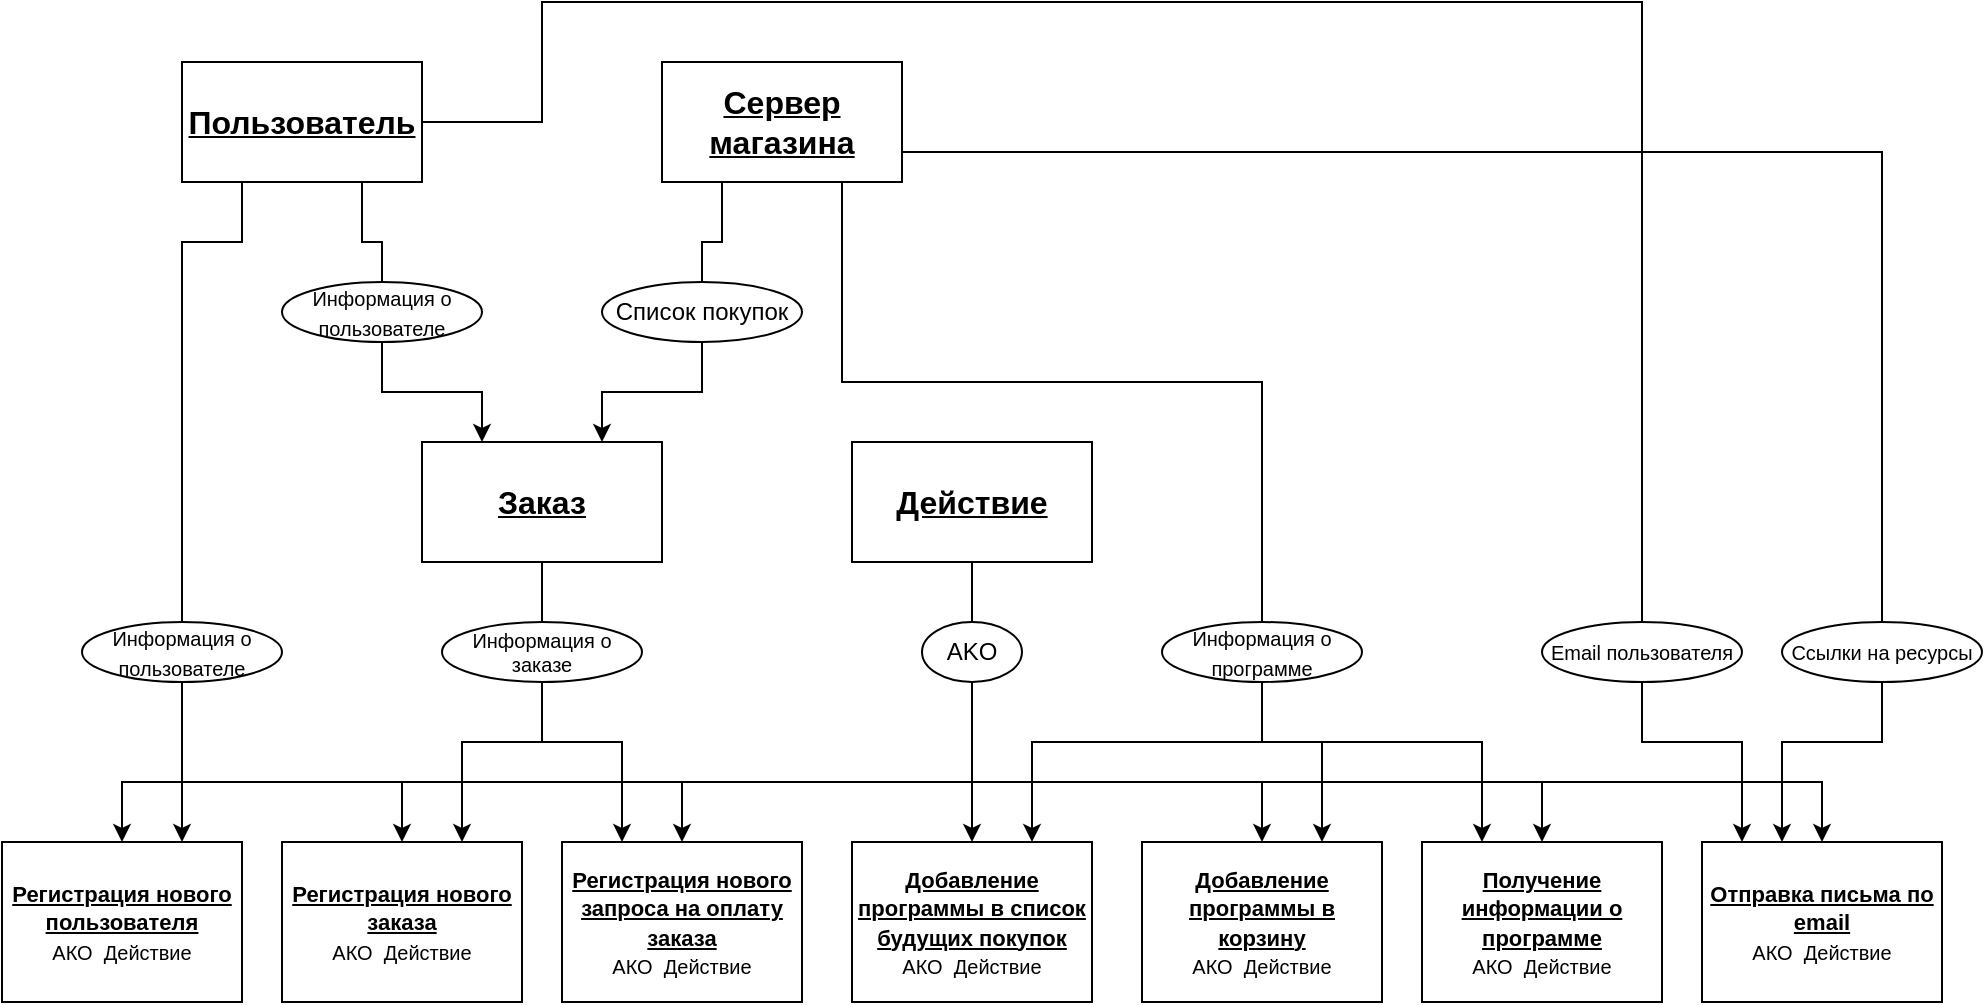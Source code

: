 <mxfile version="24.2.5" type="device">
  <diagram name="Page-1" id="B-fPRnZTQ6CqEJHKuXPp">
    <mxGraphModel dx="1031" dy="672" grid="1" gridSize="10" guides="1" tooltips="1" connect="1" arrows="1" fold="1" page="1" pageScale="1" pageWidth="850" pageHeight="1100" math="0" shadow="0">
      <root>
        <mxCell id="0" />
        <mxCell id="1" parent="0" />
        <mxCell id="Jspjp5LVAbDZZTOTmRM1-1" value="&lt;span style=&quot;font-size: 16px;&quot;&gt;&lt;b&gt;&lt;u&gt;Действие&lt;/u&gt;&lt;/b&gt;&lt;/span&gt;" style="rounded=0;whiteSpace=wrap;html=1;" vertex="1" parent="1">
          <mxGeometry x="475" y="300" width="120" height="60" as="geometry" />
        </mxCell>
        <mxCell id="Jspjp5LVAbDZZTOTmRM1-2" value="" style="endArrow=none;html=1;rounded=0;exitX=0.5;exitY=1;exitDx=0;exitDy=0;" edge="1" parent="1" source="Jspjp5LVAbDZZTOTmRM1-4">
          <mxGeometry width="50" height="50" relative="1" as="geometry">
            <mxPoint x="515" y="380" as="sourcePoint" />
            <mxPoint x="535" y="420" as="targetPoint" />
          </mxGeometry>
        </mxCell>
        <mxCell id="Jspjp5LVAbDZZTOTmRM1-3" value="" style="endArrow=none;html=1;rounded=0;exitX=0.5;exitY=1;exitDx=0;exitDy=0;" edge="1" parent="1" source="Jspjp5LVAbDZZTOTmRM1-1" target="Jspjp5LVAbDZZTOTmRM1-4">
          <mxGeometry width="50" height="50" relative="1" as="geometry">
            <mxPoint x="535" y="380" as="sourcePoint" />
            <mxPoint x="535" y="420" as="targetPoint" />
          </mxGeometry>
        </mxCell>
        <mxCell id="Jspjp5LVAbDZZTOTmRM1-6" style="edgeStyle=orthogonalEdgeStyle;rounded=0;orthogonalLoop=1;jettySize=auto;html=1;exitX=0.5;exitY=1;exitDx=0;exitDy=0;entryX=0.5;entryY=0;entryDx=0;entryDy=0;" edge="1" parent="1" source="Jspjp5LVAbDZZTOTmRM1-4" target="Jspjp5LVAbDZZTOTmRM1-5">
          <mxGeometry relative="1" as="geometry" />
        </mxCell>
        <mxCell id="Jspjp5LVAbDZZTOTmRM1-14" style="edgeStyle=orthogonalEdgeStyle;rounded=0;orthogonalLoop=1;jettySize=auto;html=1;exitX=0.5;exitY=1;exitDx=0;exitDy=0;entryX=0.5;entryY=0;entryDx=0;entryDy=0;" edge="1" parent="1" source="Jspjp5LVAbDZZTOTmRM1-4" target="Jspjp5LVAbDZZTOTmRM1-7">
          <mxGeometry relative="1" as="geometry">
            <Array as="points">
              <mxPoint x="535" y="470" />
              <mxPoint x="390" y="470" />
            </Array>
          </mxGeometry>
        </mxCell>
        <mxCell id="Jspjp5LVAbDZZTOTmRM1-15" style="edgeStyle=orthogonalEdgeStyle;rounded=0;orthogonalLoop=1;jettySize=auto;html=1;exitX=0.5;exitY=1;exitDx=0;exitDy=0;entryX=0.5;entryY=0;entryDx=0;entryDy=0;" edge="1" parent="1" source="Jspjp5LVAbDZZTOTmRM1-4" target="Jspjp5LVAbDZZTOTmRM1-8">
          <mxGeometry relative="1" as="geometry">
            <Array as="points">
              <mxPoint x="535" y="470" />
              <mxPoint x="250" y="470" />
            </Array>
          </mxGeometry>
        </mxCell>
        <mxCell id="Jspjp5LVAbDZZTOTmRM1-16" style="edgeStyle=orthogonalEdgeStyle;rounded=0;orthogonalLoop=1;jettySize=auto;html=1;exitX=0.5;exitY=1;exitDx=0;exitDy=0;entryX=0.5;entryY=0;entryDx=0;entryDy=0;" edge="1" parent="1" source="Jspjp5LVAbDZZTOTmRM1-4" target="Jspjp5LVAbDZZTOTmRM1-9">
          <mxGeometry relative="1" as="geometry">
            <Array as="points">
              <mxPoint x="535" y="470" />
              <mxPoint x="110" y="470" />
            </Array>
          </mxGeometry>
        </mxCell>
        <mxCell id="Jspjp5LVAbDZZTOTmRM1-17" style="edgeStyle=orthogonalEdgeStyle;rounded=0;orthogonalLoop=1;jettySize=auto;html=1;exitX=0.5;exitY=1;exitDx=0;exitDy=0;entryX=0.5;entryY=0;entryDx=0;entryDy=0;" edge="1" parent="1" source="Jspjp5LVAbDZZTOTmRM1-4" target="Jspjp5LVAbDZZTOTmRM1-11">
          <mxGeometry relative="1" as="geometry">
            <Array as="points">
              <mxPoint x="535" y="470" />
              <mxPoint x="680" y="470" />
            </Array>
          </mxGeometry>
        </mxCell>
        <mxCell id="Jspjp5LVAbDZZTOTmRM1-18" style="edgeStyle=orthogonalEdgeStyle;rounded=0;orthogonalLoop=1;jettySize=auto;html=1;exitX=0.5;exitY=1;exitDx=0;exitDy=0;entryX=0.5;entryY=0;entryDx=0;entryDy=0;" edge="1" parent="1" source="Jspjp5LVAbDZZTOTmRM1-4" target="Jspjp5LVAbDZZTOTmRM1-12">
          <mxGeometry relative="1" as="geometry">
            <Array as="points">
              <mxPoint x="535" y="470" />
              <mxPoint x="820" y="470" />
            </Array>
          </mxGeometry>
        </mxCell>
        <mxCell id="Jspjp5LVAbDZZTOTmRM1-19" style="edgeStyle=orthogonalEdgeStyle;rounded=0;orthogonalLoop=1;jettySize=auto;html=1;exitX=0.5;exitY=1;exitDx=0;exitDy=0;entryX=0.5;entryY=0;entryDx=0;entryDy=0;" edge="1" parent="1" source="Jspjp5LVAbDZZTOTmRM1-4" target="Jspjp5LVAbDZZTOTmRM1-13">
          <mxGeometry relative="1" as="geometry">
            <Array as="points">
              <mxPoint x="535" y="470" />
              <mxPoint x="960" y="470" />
            </Array>
          </mxGeometry>
        </mxCell>
        <mxCell id="Jspjp5LVAbDZZTOTmRM1-4" value="AKO" style="ellipse;whiteSpace=wrap;html=1;" vertex="1" parent="1">
          <mxGeometry x="510" y="390" width="50" height="30" as="geometry" />
        </mxCell>
        <mxCell id="Jspjp5LVAbDZZTOTmRM1-5" value="&lt;font style=&quot;&quot;&gt;&lt;font style=&quot;font-size: 11px;&quot;&gt;&lt;b&gt;&lt;u&gt;Добавление программы в список будущих покупок&lt;/u&gt;&lt;/b&gt;&lt;/font&gt;&lt;/font&gt;&lt;div&gt;&lt;font style=&quot;&quot;&gt;&lt;font style=&quot;font-size: 10px;&quot;&gt;АКО&amp;nbsp; Действие&lt;/font&gt;&lt;/font&gt;&lt;/div&gt;" style="rounded=0;whiteSpace=wrap;html=1;" vertex="1" parent="1">
          <mxGeometry x="475" y="500" width="120" height="80" as="geometry" />
        </mxCell>
        <mxCell id="Jspjp5LVAbDZZTOTmRM1-7" value="&lt;font style=&quot;&quot;&gt;&lt;font style=&quot;font-size: 11px;&quot;&gt;&lt;b&gt;&lt;u&gt;Регистрация нового запроса на оплату заказа&lt;/u&gt;&lt;/b&gt;&lt;/font&gt;&lt;/font&gt;&lt;div&gt;&lt;font style=&quot;&quot;&gt;&lt;font style=&quot;font-size: 10px;&quot;&gt;АКО&amp;nbsp; Действие&lt;/font&gt;&lt;/font&gt;&lt;/div&gt;" style="rounded=0;whiteSpace=wrap;html=1;" vertex="1" parent="1">
          <mxGeometry x="330" y="500" width="120" height="80" as="geometry" />
        </mxCell>
        <mxCell id="Jspjp5LVAbDZZTOTmRM1-8" value="&lt;font style=&quot;&quot;&gt;&lt;font style=&quot;font-size: 11px;&quot;&gt;&lt;b&gt;&lt;u&gt;Регистрация нового заказа&lt;/u&gt;&lt;/b&gt;&lt;/font&gt;&lt;/font&gt;&lt;div&gt;&lt;font style=&quot;&quot;&gt;&lt;font style=&quot;font-size: 10px;&quot;&gt;АКО&amp;nbsp; Действие&lt;/font&gt;&lt;/font&gt;&lt;/div&gt;" style="rounded=0;whiteSpace=wrap;html=1;" vertex="1" parent="1">
          <mxGeometry x="190" y="500" width="120" height="80" as="geometry" />
        </mxCell>
        <mxCell id="Jspjp5LVAbDZZTOTmRM1-9" value="&lt;font style=&quot;&quot;&gt;&lt;font style=&quot;font-size: 11px;&quot;&gt;&lt;b&gt;&lt;u&gt;Регистрация нового пользователя&lt;/u&gt;&lt;/b&gt;&lt;/font&gt;&lt;/font&gt;&lt;div&gt;&lt;font style=&quot;&quot;&gt;&lt;font style=&quot;font-size: 10px;&quot;&gt;АКО&amp;nbsp; Действие&lt;/font&gt;&lt;/font&gt;&lt;/div&gt;" style="rounded=0;whiteSpace=wrap;html=1;" vertex="1" parent="1">
          <mxGeometry x="50" y="500" width="120" height="80" as="geometry" />
        </mxCell>
        <mxCell id="Jspjp5LVAbDZZTOTmRM1-10" value="&lt;font style=&quot;&quot;&gt;&lt;span style=&quot;font-size: 11px;&quot;&gt;&lt;b&gt;&lt;u&gt;Считывание карты&lt;/u&gt;&lt;/b&gt;&lt;/span&gt;&lt;br&gt;&lt;font style=&quot;font-size: 10px;&quot;&gt;АКО&amp;nbsp; Действие&lt;/font&gt;&lt;/font&gt;" style="rounded=0;whiteSpace=wrap;html=1;" vertex="1" parent="1">
          <mxGeometry x="620" y="500" width="120" height="80" as="geometry" />
        </mxCell>
        <mxCell id="Jspjp5LVAbDZZTOTmRM1-11" value="&lt;font style=&quot;&quot;&gt;&lt;font style=&quot;font-size: 11px;&quot;&gt;&lt;b&gt;&lt;u&gt;Добавление программы в корзину&lt;/u&gt;&lt;/b&gt;&lt;/font&gt;&lt;/font&gt;&lt;div&gt;&lt;font style=&quot;&quot;&gt;&lt;font style=&quot;font-size: 10px;&quot;&gt;АКО&amp;nbsp; Действие&lt;/font&gt;&lt;/font&gt;&lt;/div&gt;" style="rounded=0;whiteSpace=wrap;html=1;" vertex="1" parent="1">
          <mxGeometry x="620" y="500" width="120" height="80" as="geometry" />
        </mxCell>
        <mxCell id="Jspjp5LVAbDZZTOTmRM1-12" value="&lt;font style=&quot;&quot;&gt;&lt;font style=&quot;font-size: 11px;&quot;&gt;&lt;b&gt;&lt;u&gt;Получение информации о программе&lt;/u&gt;&lt;/b&gt;&lt;/font&gt;&lt;/font&gt;&lt;div&gt;&lt;font style=&quot;&quot;&gt;&lt;font style=&quot;font-size: 10px;&quot;&gt;АКО&amp;nbsp; Действие&lt;/font&gt;&lt;/font&gt;&lt;/div&gt;" style="rounded=0;whiteSpace=wrap;html=1;" vertex="1" parent="1">
          <mxGeometry x="760" y="500" width="120" height="80" as="geometry" />
        </mxCell>
        <mxCell id="Jspjp5LVAbDZZTOTmRM1-13" value="&lt;font style=&quot;&quot;&gt;&lt;font style=&quot;font-size: 11px;&quot;&gt;&lt;b&gt;&lt;u&gt;Отправка письма по email&lt;/u&gt;&lt;/b&gt;&lt;/font&gt;&lt;/font&gt;&lt;div&gt;&lt;font style=&quot;&quot;&gt;&lt;font style=&quot;font-size: 10px;&quot;&gt;АКО&amp;nbsp; Действие&lt;/font&gt;&lt;/font&gt;&lt;/div&gt;" style="rounded=0;whiteSpace=wrap;html=1;" vertex="1" parent="1">
          <mxGeometry x="900" y="500" width="120" height="80" as="geometry" />
        </mxCell>
        <mxCell id="Jspjp5LVAbDZZTOTmRM1-20" value="&lt;span style=&quot;font-size: 16px;&quot;&gt;&lt;b&gt;&lt;u&gt;Пользователь&lt;/u&gt;&lt;/b&gt;&lt;/span&gt;" style="rounded=0;whiteSpace=wrap;html=1;" vertex="1" parent="1">
          <mxGeometry x="140" y="110" width="120" height="60" as="geometry" />
        </mxCell>
        <mxCell id="Jspjp5LVAbDZZTOTmRM1-21" value="&lt;span style=&quot;font-size: 16px;&quot;&gt;&lt;b&gt;&lt;u&gt;Заказ&lt;/u&gt;&lt;/b&gt;&lt;/span&gt;" style="rounded=0;whiteSpace=wrap;html=1;" vertex="1" parent="1">
          <mxGeometry x="260" y="300" width="120" height="60" as="geometry" />
        </mxCell>
        <mxCell id="Jspjp5LVAbDZZTOTmRM1-22" value="&lt;span style=&quot;font-size: 16px;&quot;&gt;&lt;b&gt;&lt;u&gt;Сервер магазина&lt;/u&gt;&lt;/b&gt;&lt;/span&gt;" style="rounded=0;whiteSpace=wrap;html=1;" vertex="1" parent="1">
          <mxGeometry x="380" y="110" width="120" height="60" as="geometry" />
        </mxCell>
        <mxCell id="Jspjp5LVAbDZZTOTmRM1-50" style="edgeStyle=orthogonalEdgeStyle;rounded=0;orthogonalLoop=1;jettySize=auto;html=1;exitX=0.5;exitY=1;exitDx=0;exitDy=0;entryX=0.75;entryY=0;entryDx=0;entryDy=0;" edge="1" parent="1" source="Jspjp5LVAbDZZTOTmRM1-24" target="Jspjp5LVAbDZZTOTmRM1-21">
          <mxGeometry relative="1" as="geometry" />
        </mxCell>
        <mxCell id="Jspjp5LVAbDZZTOTmRM1-24" value="Список покупок" style="ellipse;whiteSpace=wrap;html=1;" vertex="1" parent="1">
          <mxGeometry x="350" y="220" width="100" height="30" as="geometry" />
        </mxCell>
        <mxCell id="Jspjp5LVAbDZZTOTmRM1-26" style="edgeStyle=orthogonalEdgeStyle;rounded=0;orthogonalLoop=1;jettySize=auto;html=1;exitX=0.5;exitY=1;exitDx=0;exitDy=0;entryX=0.75;entryY=0;entryDx=0;entryDy=0;" edge="1" parent="1" source="Jspjp5LVAbDZZTOTmRM1-25" target="Jspjp5LVAbDZZTOTmRM1-9">
          <mxGeometry relative="1" as="geometry" />
        </mxCell>
        <mxCell id="Jspjp5LVAbDZZTOTmRM1-25" value="&lt;font style=&quot;font-size: 10px;&quot;&gt;Информация о пользователе&lt;/font&gt;" style="ellipse;whiteSpace=wrap;html=1;" vertex="1" parent="1">
          <mxGeometry x="90" y="390" width="100" height="30" as="geometry" />
        </mxCell>
        <mxCell id="Jspjp5LVAbDZZTOTmRM1-28" value="" style="endArrow=none;html=1;rounded=0;entryX=0.25;entryY=1;entryDx=0;entryDy=0;exitX=0.5;exitY=0;exitDx=0;exitDy=0;" edge="1" parent="1" source="Jspjp5LVAbDZZTOTmRM1-25" target="Jspjp5LVAbDZZTOTmRM1-20">
          <mxGeometry width="50" height="50" relative="1" as="geometry">
            <mxPoint x="390" y="340" as="sourcePoint" />
            <mxPoint x="440" y="290" as="targetPoint" />
            <Array as="points">
              <mxPoint x="140" y="200" />
              <mxPoint x="170" y="200" />
            </Array>
          </mxGeometry>
        </mxCell>
        <mxCell id="Jspjp5LVAbDZZTOTmRM1-31" style="edgeStyle=orthogonalEdgeStyle;rounded=0;orthogonalLoop=1;jettySize=auto;html=1;exitX=0.5;exitY=1;exitDx=0;exitDy=0;entryX=0.25;entryY=0;entryDx=0;entryDy=0;" edge="1" parent="1" source="Jspjp5LVAbDZZTOTmRM1-29" target="Jspjp5LVAbDZZTOTmRM1-7">
          <mxGeometry relative="1" as="geometry">
            <Array as="points">
              <mxPoint x="320" y="450" />
              <mxPoint x="360" y="450" />
            </Array>
          </mxGeometry>
        </mxCell>
        <mxCell id="Jspjp5LVAbDZZTOTmRM1-32" style="edgeStyle=orthogonalEdgeStyle;rounded=0;orthogonalLoop=1;jettySize=auto;html=1;exitX=0.5;exitY=1;exitDx=0;exitDy=0;entryX=0.75;entryY=0;entryDx=0;entryDy=0;" edge="1" parent="1" source="Jspjp5LVAbDZZTOTmRM1-29" target="Jspjp5LVAbDZZTOTmRM1-8">
          <mxGeometry relative="1" as="geometry">
            <Array as="points">
              <mxPoint x="320" y="450" />
              <mxPoint x="280" y="450" />
            </Array>
          </mxGeometry>
        </mxCell>
        <mxCell id="Jspjp5LVAbDZZTOTmRM1-29" value="Информация о заказе" style="ellipse;whiteSpace=wrap;html=1;fontSize=10;" vertex="1" parent="1">
          <mxGeometry x="270" y="390" width="100" height="30" as="geometry" />
        </mxCell>
        <mxCell id="Jspjp5LVAbDZZTOTmRM1-33" value="" style="endArrow=none;html=1;rounded=0;exitX=0.5;exitY=0;exitDx=0;exitDy=0;entryX=0.5;entryY=1;entryDx=0;entryDy=0;" edge="1" parent="1" source="Jspjp5LVAbDZZTOTmRM1-29" target="Jspjp5LVAbDZZTOTmRM1-21">
          <mxGeometry width="50" height="50" relative="1" as="geometry">
            <mxPoint x="390" y="340" as="sourcePoint" />
            <mxPoint x="440" y="290" as="targetPoint" />
          </mxGeometry>
        </mxCell>
        <mxCell id="Jspjp5LVAbDZZTOTmRM1-36" style="edgeStyle=orthogonalEdgeStyle;rounded=0;orthogonalLoop=1;jettySize=auto;html=1;exitX=0.5;exitY=1;exitDx=0;exitDy=0;entryX=0.75;entryY=0;entryDx=0;entryDy=0;" edge="1" parent="1" source="Jspjp5LVAbDZZTOTmRM1-35" target="Jspjp5LVAbDZZTOTmRM1-11">
          <mxGeometry relative="1" as="geometry">
            <Array as="points">
              <mxPoint x="680" y="450" />
              <mxPoint x="710" y="450" />
            </Array>
          </mxGeometry>
        </mxCell>
        <mxCell id="Jspjp5LVAbDZZTOTmRM1-37" style="edgeStyle=orthogonalEdgeStyle;rounded=0;orthogonalLoop=1;jettySize=auto;html=1;exitX=0.5;exitY=1;exitDx=0;exitDy=0;entryX=0.75;entryY=0;entryDx=0;entryDy=0;" edge="1" parent="1" source="Jspjp5LVAbDZZTOTmRM1-35" target="Jspjp5LVAbDZZTOTmRM1-5">
          <mxGeometry relative="1" as="geometry">
            <Array as="points">
              <mxPoint x="680" y="450" />
              <mxPoint x="565" y="450" />
            </Array>
          </mxGeometry>
        </mxCell>
        <mxCell id="Jspjp5LVAbDZZTOTmRM1-38" style="edgeStyle=orthogonalEdgeStyle;rounded=0;orthogonalLoop=1;jettySize=auto;html=1;exitX=0.5;exitY=1;exitDx=0;exitDy=0;entryX=0.25;entryY=0;entryDx=0;entryDy=0;" edge="1" parent="1" source="Jspjp5LVAbDZZTOTmRM1-35" target="Jspjp5LVAbDZZTOTmRM1-12">
          <mxGeometry relative="1" as="geometry">
            <Array as="points">
              <mxPoint x="680" y="450" />
              <mxPoint x="790" y="450" />
            </Array>
          </mxGeometry>
        </mxCell>
        <mxCell id="Jspjp5LVAbDZZTOTmRM1-35" value="&lt;font style=&quot;font-size: 10px;&quot;&gt;Информация о программе&lt;/font&gt;" style="ellipse;whiteSpace=wrap;html=1;" vertex="1" parent="1">
          <mxGeometry x="630" y="390" width="100" height="30" as="geometry" />
        </mxCell>
        <mxCell id="Jspjp5LVAbDZZTOTmRM1-40" value="&lt;font style=&quot;font-size: 10px;&quot;&gt;Ссылки на ресурсы&lt;/font&gt;" style="ellipse;whiteSpace=wrap;html=1;" vertex="1" parent="1">
          <mxGeometry x="940" y="390" width="100" height="30" as="geometry" />
        </mxCell>
        <mxCell id="Jspjp5LVAbDZZTOTmRM1-43" value="Email пользователя" style="ellipse;whiteSpace=wrap;html=1;fontSize=10;" vertex="1" parent="1">
          <mxGeometry x="820" y="390" width="100" height="30" as="geometry" />
        </mxCell>
        <mxCell id="Jspjp5LVAbDZZTOTmRM1-44" style="edgeStyle=orthogonalEdgeStyle;rounded=0;orthogonalLoop=1;jettySize=auto;html=1;exitX=0.5;exitY=1;exitDx=0;exitDy=0;" edge="1" parent="1" source="Jspjp5LVAbDZZTOTmRM1-40" target="Jspjp5LVAbDZZTOTmRM1-13">
          <mxGeometry relative="1" as="geometry">
            <Array as="points">
              <mxPoint x="990" y="450" />
              <mxPoint x="940" y="450" />
            </Array>
          </mxGeometry>
        </mxCell>
        <mxCell id="Jspjp5LVAbDZZTOTmRM1-45" style="edgeStyle=orthogonalEdgeStyle;rounded=0;orthogonalLoop=1;jettySize=auto;html=1;exitX=0.5;exitY=1;exitDx=0;exitDy=0;" edge="1" parent="1" source="Jspjp5LVAbDZZTOTmRM1-43" target="Jspjp5LVAbDZZTOTmRM1-13">
          <mxGeometry relative="1" as="geometry">
            <Array as="points">
              <mxPoint x="870" y="450" />
              <mxPoint x="920" y="450" />
            </Array>
          </mxGeometry>
        </mxCell>
        <mxCell id="Jspjp5LVAbDZZTOTmRM1-49" style="edgeStyle=orthogonalEdgeStyle;rounded=0;orthogonalLoop=1;jettySize=auto;html=1;exitX=0.5;exitY=1;exitDx=0;exitDy=0;entryX=0.25;entryY=0;entryDx=0;entryDy=0;" edge="1" parent="1" source="Jspjp5LVAbDZZTOTmRM1-47" target="Jspjp5LVAbDZZTOTmRM1-21">
          <mxGeometry relative="1" as="geometry" />
        </mxCell>
        <mxCell id="Jspjp5LVAbDZZTOTmRM1-47" value="&lt;font style=&quot;font-size: 10px;&quot;&gt;Информация о пользователе&lt;/font&gt;" style="ellipse;whiteSpace=wrap;html=1;" vertex="1" parent="1">
          <mxGeometry x="190" y="220" width="100" height="30" as="geometry" />
        </mxCell>
        <mxCell id="Jspjp5LVAbDZZTOTmRM1-51" value="" style="endArrow=none;html=1;rounded=0;exitX=0.5;exitY=0;exitDx=0;exitDy=0;entryX=0.75;entryY=1;entryDx=0;entryDy=0;" edge="1" parent="1" source="Jspjp5LVAbDZZTOTmRM1-47" target="Jspjp5LVAbDZZTOTmRM1-20">
          <mxGeometry width="50" height="50" relative="1" as="geometry">
            <mxPoint x="530" y="430" as="sourcePoint" />
            <mxPoint x="580" y="380" as="targetPoint" />
            <Array as="points">
              <mxPoint x="240" y="200" />
              <mxPoint x="230" y="200" />
            </Array>
          </mxGeometry>
        </mxCell>
        <mxCell id="Jspjp5LVAbDZZTOTmRM1-52" value="" style="endArrow=none;html=1;rounded=0;entryX=0.25;entryY=1;entryDx=0;entryDy=0;exitX=0.5;exitY=0;exitDx=0;exitDy=0;" edge="1" parent="1" source="Jspjp5LVAbDZZTOTmRM1-24" target="Jspjp5LVAbDZZTOTmRM1-22">
          <mxGeometry width="50" height="50" relative="1" as="geometry">
            <mxPoint x="230" y="350" as="sourcePoint" />
            <mxPoint x="280" y="300" as="targetPoint" />
            <Array as="points">
              <mxPoint x="400" y="200" />
              <mxPoint x="410" y="200" />
            </Array>
          </mxGeometry>
        </mxCell>
        <mxCell id="Jspjp5LVAbDZZTOTmRM1-53" value="" style="endArrow=none;html=1;rounded=0;entryX=0.75;entryY=1;entryDx=0;entryDy=0;exitX=0.5;exitY=0;exitDx=0;exitDy=0;" edge="1" parent="1" source="Jspjp5LVAbDZZTOTmRM1-35" target="Jspjp5LVAbDZZTOTmRM1-22">
          <mxGeometry width="50" height="50" relative="1" as="geometry">
            <mxPoint x="470" y="230" as="sourcePoint" />
            <mxPoint x="550" y="350" as="targetPoint" />
            <Array as="points">
              <mxPoint x="680" y="270" />
              <mxPoint x="470" y="270" />
            </Array>
          </mxGeometry>
        </mxCell>
        <mxCell id="Jspjp5LVAbDZZTOTmRM1-54" value="" style="endArrow=none;html=1;rounded=0;entryX=1;entryY=0.75;entryDx=0;entryDy=0;exitX=0.5;exitY=0;exitDx=0;exitDy=0;" edge="1" parent="1" source="Jspjp5LVAbDZZTOTmRM1-40" target="Jspjp5LVAbDZZTOTmRM1-22">
          <mxGeometry width="50" height="50" relative="1" as="geometry">
            <mxPoint x="500" y="400" as="sourcePoint" />
            <mxPoint x="550" y="350" as="targetPoint" />
            <Array as="points">
              <mxPoint x="990" y="155" />
            </Array>
          </mxGeometry>
        </mxCell>
        <mxCell id="Jspjp5LVAbDZZTOTmRM1-55" value="" style="endArrow=none;html=1;rounded=0;exitX=1;exitY=0.5;exitDx=0;exitDy=0;entryX=0.5;entryY=0;entryDx=0;entryDy=0;" edge="1" parent="1" source="Jspjp5LVAbDZZTOTmRM1-20" target="Jspjp5LVAbDZZTOTmRM1-43">
          <mxGeometry width="50" height="50" relative="1" as="geometry">
            <mxPoint x="500" y="400" as="sourcePoint" />
            <mxPoint x="550" y="350" as="targetPoint" />
            <Array as="points">
              <mxPoint x="320" y="140" />
              <mxPoint x="320" y="80" />
              <mxPoint x="870" y="80" />
            </Array>
          </mxGeometry>
        </mxCell>
      </root>
    </mxGraphModel>
  </diagram>
</mxfile>

